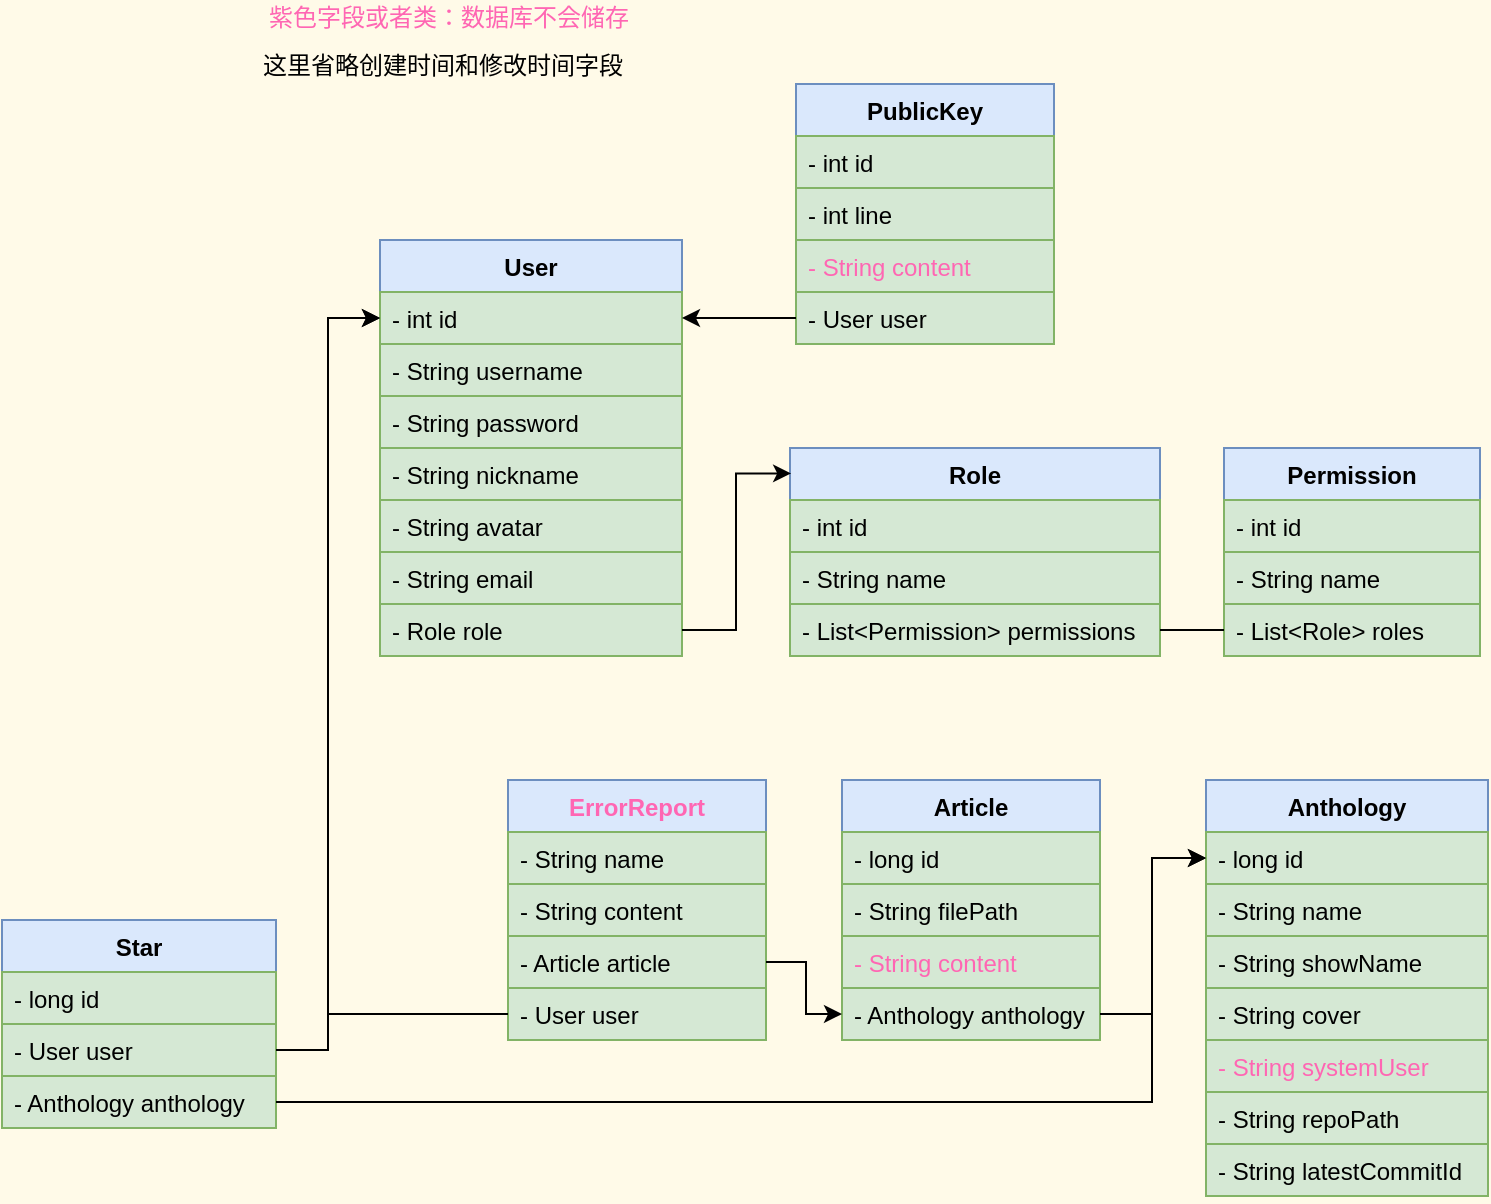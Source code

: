 <mxfile version="19.0.3" type="device" pages="2"><diagram id="wILxJ-nRCRIIZ3_zf6oz" name="类图"><mxGraphModel dx="1102" dy="677" grid="0" gridSize="10" guides="1" tooltips="1" connect="1" arrows="1" fold="1" page="0" pageScale="1" pageWidth="827" pageHeight="1169" background="#FFFAE8" math="0" shadow="0"><root><mxCell id="0"/><mxCell id="1" parent="0"/><mxCell id="WRO1GQqFH-MKX0ff_sbG-9" value="User" style="swimlane;fontStyle=1;align=center;verticalAlign=top;childLayout=stackLayout;horizontal=1;startSize=26;horizontalStack=0;resizeParent=1;resizeParentMax=0;resizeLast=0;collapsible=1;marginBottom=0;fillColor=#dae8fc;strokeColor=#6c8ebf;" parent="1" vertex="1"><mxGeometry x="263" y="176" width="151" height="208" as="geometry"/></mxCell><mxCell id="WRO1GQqFH-MKX0ff_sbG-10" value="- int id" style="text;strokeColor=#82b366;fillColor=#d5e8d4;align=left;verticalAlign=top;spacingLeft=4;spacingRight=4;overflow=hidden;rotatable=0;points=[[0,0.5],[1,0.5]];portConstraint=eastwest;" parent="WRO1GQqFH-MKX0ff_sbG-9" vertex="1"><mxGeometry y="26" width="151" height="26" as="geometry"/></mxCell><mxCell id="WRO1GQqFH-MKX0ff_sbG-12" value="- String username" style="text;strokeColor=#82b366;fillColor=#d5e8d4;align=left;verticalAlign=top;spacingLeft=4;spacingRight=4;overflow=hidden;rotatable=0;points=[[0,0.5],[1,0.5]];portConstraint=eastwest;" parent="WRO1GQqFH-MKX0ff_sbG-9" vertex="1"><mxGeometry y="52" width="151" height="26" as="geometry"/></mxCell><mxCell id="EvGXJdS2gnssmOcRnPen-53" value="- String password" style="text;strokeColor=#82b366;fillColor=#d5e8d4;align=left;verticalAlign=top;spacingLeft=4;spacingRight=4;overflow=hidden;rotatable=0;points=[[0,0.5],[1,0.5]];portConstraint=eastwest;" parent="WRO1GQqFH-MKX0ff_sbG-9" vertex="1"><mxGeometry y="78" width="151" height="26" as="geometry"/></mxCell><mxCell id="WRO1GQqFH-MKX0ff_sbG-14" value="- String nickname" style="text;strokeColor=#82b366;fillColor=#d5e8d4;align=left;verticalAlign=top;spacingLeft=4;spacingRight=4;overflow=hidden;rotatable=0;points=[[0,0.5],[1,0.5]];portConstraint=eastwest;" parent="WRO1GQqFH-MKX0ff_sbG-9" vertex="1"><mxGeometry y="104" width="151" height="26" as="geometry"/></mxCell><mxCell id="WRO1GQqFH-MKX0ff_sbG-13" value="- String avatar" style="text;strokeColor=#82b366;fillColor=#d5e8d4;align=left;verticalAlign=top;spacingLeft=4;spacingRight=4;overflow=hidden;rotatable=0;points=[[0,0.5],[1,0.5]];portConstraint=eastwest;" parent="WRO1GQqFH-MKX0ff_sbG-9" vertex="1"><mxGeometry y="130" width="151" height="26" as="geometry"/></mxCell><mxCell id="EvGXJdS2gnssmOcRnPen-19" value="- String email" style="text;strokeColor=#82b366;fillColor=#d5e8d4;align=left;verticalAlign=top;spacingLeft=4;spacingRight=4;overflow=hidden;rotatable=0;points=[[0,0.5],[1,0.5]];portConstraint=eastwest;" parent="WRO1GQqFH-MKX0ff_sbG-9" vertex="1"><mxGeometry y="156" width="151" height="26" as="geometry"/></mxCell><mxCell id="WRO1GQqFH-MKX0ff_sbG-15" value="- Role role" style="text;strokeColor=#82b366;fillColor=#d5e8d4;align=left;verticalAlign=top;spacingLeft=4;spacingRight=4;overflow=hidden;rotatable=0;points=[[0,0.5],[1,0.5]];portConstraint=eastwest;" parent="WRO1GQqFH-MKX0ff_sbG-9" vertex="1"><mxGeometry y="182" width="151" height="26" as="geometry"/></mxCell><mxCell id="EvGXJdS2gnssmOcRnPen-2" value="Role" style="swimlane;fontStyle=1;align=center;verticalAlign=top;childLayout=stackLayout;horizontal=1;startSize=26;horizontalStack=0;resizeParent=1;resizeParentMax=0;resizeLast=0;collapsible=1;marginBottom=0;fillColor=#dae8fc;strokeColor=#6c8ebf;" parent="1" vertex="1"><mxGeometry x="468" y="280" width="185" height="104" as="geometry"/></mxCell><mxCell id="EvGXJdS2gnssmOcRnPen-3" value="- int id" style="text;strokeColor=#82b366;fillColor=#d5e8d4;align=left;verticalAlign=top;spacingLeft=4;spacingRight=4;overflow=hidden;rotatable=0;points=[[0,0.5],[1,0.5]];portConstraint=eastwest;" parent="EvGXJdS2gnssmOcRnPen-2" vertex="1"><mxGeometry y="26" width="185" height="26" as="geometry"/></mxCell><mxCell id="EvGXJdS2gnssmOcRnPen-4" value="- String name" style="text;strokeColor=#82b366;fillColor=#d5e8d4;align=left;verticalAlign=top;spacingLeft=4;spacingRight=4;overflow=hidden;rotatable=0;points=[[0,0.5],[1,0.5]];portConstraint=eastwest;" parent="EvGXJdS2gnssmOcRnPen-2" vertex="1"><mxGeometry y="52" width="185" height="26" as="geometry"/></mxCell><mxCell id="EvGXJdS2gnssmOcRnPen-16" value="- List&lt;Permission&gt; permissions" style="text;strokeColor=#82b366;fillColor=#d5e8d4;align=left;verticalAlign=top;spacingLeft=4;spacingRight=4;overflow=hidden;rotatable=0;points=[[0,0.5],[1,0.5]];portConstraint=eastwest;" parent="EvGXJdS2gnssmOcRnPen-2" vertex="1"><mxGeometry y="78" width="185" height="26" as="geometry"/></mxCell><mxCell id="EvGXJdS2gnssmOcRnPen-9" value="Permission" style="swimlane;fontStyle=1;align=center;verticalAlign=top;childLayout=stackLayout;horizontal=1;startSize=26;horizontalStack=0;resizeParent=1;resizeParentMax=0;resizeLast=0;collapsible=1;marginBottom=0;fillColor=#dae8fc;strokeColor=#6c8ebf;" parent="1" vertex="1"><mxGeometry x="685" y="280" width="128" height="104" as="geometry"/></mxCell><mxCell id="EvGXJdS2gnssmOcRnPen-10" value="- int id" style="text;strokeColor=#82b366;fillColor=#d5e8d4;align=left;verticalAlign=top;spacingLeft=4;spacingRight=4;overflow=hidden;rotatable=0;points=[[0,0.5],[1,0.5]];portConstraint=eastwest;" parent="EvGXJdS2gnssmOcRnPen-9" vertex="1"><mxGeometry y="26" width="128" height="26" as="geometry"/></mxCell><mxCell id="EvGXJdS2gnssmOcRnPen-11" value="- String name" style="text;strokeColor=#82b366;fillColor=#d5e8d4;align=left;verticalAlign=top;spacingLeft=4;spacingRight=4;overflow=hidden;rotatable=0;points=[[0,0.5],[1,0.5]];portConstraint=eastwest;" parent="EvGXJdS2gnssmOcRnPen-9" vertex="1"><mxGeometry y="52" width="128" height="26" as="geometry"/></mxCell><mxCell id="EvGXJdS2gnssmOcRnPen-14" value="- List&lt;Role&gt; roles" style="text;strokeColor=#82b366;fillColor=#d5e8d4;align=left;verticalAlign=top;spacingLeft=4;spacingRight=4;overflow=hidden;rotatable=0;points=[[0,0.5],[1,0.5]];portConstraint=eastwest;" parent="EvGXJdS2gnssmOcRnPen-9" vertex="1"><mxGeometry y="78" width="128" height="26" as="geometry"/></mxCell><mxCell id="EvGXJdS2gnssmOcRnPen-17" style="edgeStyle=orthogonalEdgeStyle;rounded=0;orthogonalLoop=1;jettySize=auto;html=1;exitX=1;exitY=0.5;exitDx=0;exitDy=0;entryX=0.003;entryY=0.122;entryDx=0;entryDy=0;entryPerimeter=0;" parent="1" source="WRO1GQqFH-MKX0ff_sbG-15" target="EvGXJdS2gnssmOcRnPen-2" edge="1"><mxGeometry relative="1" as="geometry"/></mxCell><mxCell id="EvGXJdS2gnssmOcRnPen-18" style="edgeStyle=orthogonalEdgeStyle;rounded=0;orthogonalLoop=1;jettySize=auto;html=1;exitX=1;exitY=0.5;exitDx=0;exitDy=0;entryX=0;entryY=0.5;entryDx=0;entryDy=0;endArrow=none;endFill=0;" parent="1" source="EvGXJdS2gnssmOcRnPen-16" target="EvGXJdS2gnssmOcRnPen-14" edge="1"><mxGeometry relative="1" as="geometry"/></mxCell><mxCell id="EvGXJdS2gnssmOcRnPen-20" value="Article" style="swimlane;fontStyle=1;align=center;verticalAlign=top;childLayout=stackLayout;horizontal=1;startSize=26;horizontalStack=0;resizeParent=1;resizeParentMax=0;resizeLast=0;collapsible=1;marginBottom=0;fillColor=#dae8fc;strokeColor=#6c8ebf;" parent="1" vertex="1"><mxGeometry x="494" y="446" width="129" height="130" as="geometry"/></mxCell><mxCell id="EvGXJdS2gnssmOcRnPen-21" value="- long id" style="text;strokeColor=#82b366;fillColor=#d5e8d4;align=left;verticalAlign=top;spacingLeft=4;spacingRight=4;overflow=hidden;rotatable=0;points=[[0,0.5],[1,0.5]];portConstraint=eastwest;" parent="EvGXJdS2gnssmOcRnPen-20" vertex="1"><mxGeometry y="26" width="129" height="26" as="geometry"/></mxCell><mxCell id="EvGXJdS2gnssmOcRnPen-29" value="- String filePath" style="text;strokeColor=#82b366;fillColor=#d5e8d4;align=left;verticalAlign=top;spacingLeft=4;spacingRight=4;overflow=hidden;rotatable=0;points=[[0,0.5],[1,0.5]];portConstraint=eastwest;" parent="EvGXJdS2gnssmOcRnPen-20" vertex="1"><mxGeometry y="52" width="129" height="26" as="geometry"/></mxCell><mxCell id="EvGXJdS2gnssmOcRnPen-54" value="- String content" style="text;strokeColor=#82b366;fillColor=#d5e8d4;align=left;verticalAlign=top;spacingLeft=4;spacingRight=4;overflow=hidden;rotatable=0;points=[[0,0.5],[1,0.5]];portConstraint=eastwest;fontColor=#FF66B3;" parent="EvGXJdS2gnssmOcRnPen-20" vertex="1"><mxGeometry y="78" width="129" height="26" as="geometry"/></mxCell><mxCell id="EvGXJdS2gnssmOcRnPen-36" value="- Anthology anthology" style="text;strokeColor=#82b366;fillColor=#d5e8d4;align=left;verticalAlign=top;spacingLeft=4;spacingRight=4;overflow=hidden;rotatable=0;points=[[0,0.5],[1,0.5]];portConstraint=eastwest;" parent="EvGXJdS2gnssmOcRnPen-20" vertex="1"><mxGeometry y="104" width="129" height="26" as="geometry"/></mxCell><mxCell id="EvGXJdS2gnssmOcRnPen-31" value="Anthology" style="swimlane;fontStyle=1;align=center;verticalAlign=top;childLayout=stackLayout;horizontal=1;startSize=26;horizontalStack=0;resizeParent=1;resizeParentMax=0;resizeLast=0;collapsible=1;marginBottom=0;fillColor=#dae8fc;strokeColor=#6c8ebf;" parent="1" vertex="1"><mxGeometry x="676" y="446" width="141" height="208" as="geometry"/></mxCell><mxCell id="EvGXJdS2gnssmOcRnPen-32" value="- long id" style="text;strokeColor=#82b366;fillColor=#d5e8d4;align=left;verticalAlign=top;spacingLeft=4;spacingRight=4;overflow=hidden;rotatable=0;points=[[0,0.5],[1,0.5]];portConstraint=eastwest;" parent="EvGXJdS2gnssmOcRnPen-31" vertex="1"><mxGeometry y="26" width="141" height="26" as="geometry"/></mxCell><mxCell id="EvGXJdS2gnssmOcRnPen-33" value="- String name" style="text;strokeColor=#82b366;fillColor=#d5e8d4;align=left;verticalAlign=top;spacingLeft=4;spacingRight=4;overflow=hidden;rotatable=0;points=[[0,0.5],[1,0.5]];portConstraint=eastwest;" parent="EvGXJdS2gnssmOcRnPen-31" vertex="1"><mxGeometry y="52" width="141" height="26" as="geometry"/></mxCell><mxCell id="NV3eIGNlk2f-MBtnMCLc-1" value="- String showName" style="text;strokeColor=#82b366;fillColor=#d5e8d4;align=left;verticalAlign=top;spacingLeft=4;spacingRight=4;overflow=hidden;rotatable=0;points=[[0,0.5],[1,0.5]];portConstraint=eastwest;" parent="EvGXJdS2gnssmOcRnPen-31" vertex="1"><mxGeometry y="78" width="141" height="26" as="geometry"/></mxCell><mxCell id="iXWzoQddc1kPVXcZnfXH-1" value="- String cover" style="text;strokeColor=#82b366;fillColor=#d5e8d4;align=left;verticalAlign=top;spacingLeft=4;spacingRight=4;overflow=hidden;rotatable=0;points=[[0,0.5],[1,0.5]];portConstraint=eastwest;" parent="EvGXJdS2gnssmOcRnPen-31" vertex="1"><mxGeometry y="104" width="141" height="26" as="geometry"/></mxCell><mxCell id="kJeKdnBDjta2qIGIvdFC-1" value="- String systemUser" style="text;strokeColor=#82b366;fillColor=#d5e8d4;align=left;verticalAlign=top;spacingLeft=4;spacingRight=4;overflow=hidden;rotatable=0;points=[[0,0.5],[1,0.5]];portConstraint=eastwest;fontColor=#FF66B3;" vertex="1" parent="EvGXJdS2gnssmOcRnPen-31"><mxGeometry y="130" width="141" height="26" as="geometry"/></mxCell><mxCell id="EvGXJdS2gnssmOcRnPen-34" value="- String repoPath" style="text;strokeColor=#82b366;fillColor=#d5e8d4;align=left;verticalAlign=top;spacingLeft=4;spacingRight=4;overflow=hidden;rotatable=0;points=[[0,0.5],[1,0.5]];portConstraint=eastwest;" parent="EvGXJdS2gnssmOcRnPen-31" vertex="1"><mxGeometry y="156" width="141" height="26" as="geometry"/></mxCell><mxCell id="EvGXJdS2gnssmOcRnPen-35" value="- String latestCommitId" style="text;strokeColor=#82b366;fillColor=#d5e8d4;align=left;verticalAlign=top;spacingLeft=4;spacingRight=4;overflow=hidden;rotatable=0;points=[[0,0.5],[1,0.5]];portConstraint=eastwest;" parent="EvGXJdS2gnssmOcRnPen-31" vertex="1"><mxGeometry y="182" width="141" height="26" as="geometry"/></mxCell><mxCell id="EvGXJdS2gnssmOcRnPen-37" style="edgeStyle=orthogonalEdgeStyle;rounded=0;orthogonalLoop=1;jettySize=auto;html=1;exitX=1;exitY=0.5;exitDx=0;exitDy=0;entryX=0;entryY=0.5;entryDx=0;entryDy=0;endArrow=classic;endFill=1;" parent="1" source="EvGXJdS2gnssmOcRnPen-36" target="EvGXJdS2gnssmOcRnPen-32" edge="1"><mxGeometry relative="1" as="geometry"><Array as="points"><mxPoint x="649" y="563"/><mxPoint x="649" y="485"/></Array></mxGeometry></mxCell><mxCell id="EvGXJdS2gnssmOcRnPen-38" value="ErrorReport" style="swimlane;fontStyle=1;align=center;verticalAlign=top;childLayout=stackLayout;horizontal=1;startSize=26;horizontalStack=0;resizeParent=1;resizeParentMax=0;resizeLast=0;collapsible=1;marginBottom=0;fillColor=#dae8fc;strokeColor=#6c8ebf;fontColor=#FF66B3;" parent="1" vertex="1"><mxGeometry x="327" y="446" width="129" height="130" as="geometry"/></mxCell><mxCell id="EvGXJdS2gnssmOcRnPen-40" value="- String name" style="text;strokeColor=#82b366;fillColor=#d5e8d4;align=left;verticalAlign=top;spacingLeft=4;spacingRight=4;overflow=hidden;rotatable=0;points=[[0,0.5],[1,0.5]];portConstraint=eastwest;" parent="EvGXJdS2gnssmOcRnPen-38" vertex="1"><mxGeometry y="26" width="129" height="26" as="geometry"/></mxCell><mxCell id="EvGXJdS2gnssmOcRnPen-41" value="- String content" style="text;strokeColor=#82b366;fillColor=#d5e8d4;align=left;verticalAlign=top;spacingLeft=4;spacingRight=4;overflow=hidden;rotatable=0;points=[[0,0.5],[1,0.5]];portConstraint=eastwest;" parent="EvGXJdS2gnssmOcRnPen-38" vertex="1"><mxGeometry y="52" width="129" height="26" as="geometry"/></mxCell><mxCell id="EvGXJdS2gnssmOcRnPen-42" value="- Article article" style="text;strokeColor=#82b366;fillColor=#d5e8d4;align=left;verticalAlign=top;spacingLeft=4;spacingRight=4;overflow=hidden;rotatable=0;points=[[0,0.5],[1,0.5]];portConstraint=eastwest;" parent="EvGXJdS2gnssmOcRnPen-38" vertex="1"><mxGeometry y="78" width="129" height="26" as="geometry"/></mxCell><mxCell id="ndw8S7PtaUXT7GFEM1Eq-1" value="- User user" style="text;strokeColor=#82b366;fillColor=#d5e8d4;align=left;verticalAlign=top;spacingLeft=4;spacingRight=4;overflow=hidden;rotatable=0;points=[[0,0.5],[1,0.5]];portConstraint=eastwest;" parent="EvGXJdS2gnssmOcRnPen-38" vertex="1"><mxGeometry y="104" width="129" height="26" as="geometry"/></mxCell><mxCell id="EvGXJdS2gnssmOcRnPen-43" style="edgeStyle=orthogonalEdgeStyle;rounded=0;orthogonalLoop=1;jettySize=auto;html=1;exitX=1;exitY=0.5;exitDx=0;exitDy=0;entryX=0;entryY=0.5;entryDx=0;entryDy=0;endArrow=classic;endFill=1;" parent="1" source="EvGXJdS2gnssmOcRnPen-42" target="EvGXJdS2gnssmOcRnPen-36" edge="1"><mxGeometry relative="1" as="geometry"/></mxCell><mxCell id="WLKRW--15k-EWWXqYnvJ-45" value="PublicKey" style="swimlane;fontStyle=1;align=center;verticalAlign=top;childLayout=stackLayout;horizontal=1;startSize=26;horizontalStack=0;resizeParent=1;resizeParentMax=0;resizeLast=0;collapsible=1;marginBottom=0;fillColor=#dae8fc;strokeColor=#6c8ebf;" parent="1" vertex="1"><mxGeometry x="471" y="98" width="129" height="130" as="geometry"/></mxCell><mxCell id="WLKRW--15k-EWWXqYnvJ-46" value="- int id" style="text;strokeColor=#82b366;fillColor=#d5e8d4;align=left;verticalAlign=top;spacingLeft=4;spacingRight=4;overflow=hidden;rotatable=0;points=[[0,0.5],[1,0.5]];portConstraint=eastwest;" parent="WLKRW--15k-EWWXqYnvJ-45" vertex="1"><mxGeometry y="26" width="129" height="26" as="geometry"/></mxCell><mxCell id="WLKRW--15k-EWWXqYnvJ-49" value="- int line" style="text;strokeColor=#82b366;fillColor=#d5e8d4;align=left;verticalAlign=top;spacingLeft=4;spacingRight=4;overflow=hidden;rotatable=0;points=[[0,0.5],[1,0.5]];portConstraint=eastwest;" parent="WLKRW--15k-EWWXqYnvJ-45" vertex="1"><mxGeometry y="52" width="129" height="26" as="geometry"/></mxCell><mxCell id="WLKRW--15k-EWWXqYnvJ-50" value="- String content" style="text;strokeColor=#82b366;fillColor=#d5e8d4;align=left;verticalAlign=top;spacingLeft=4;spacingRight=4;overflow=hidden;rotatable=0;points=[[0,0.5],[1,0.5]];portConstraint=eastwest;fontColor=#FF66B3;" parent="WLKRW--15k-EWWXqYnvJ-45" vertex="1"><mxGeometry y="78" width="129" height="26" as="geometry"/></mxCell><mxCell id="WLKRW--15k-EWWXqYnvJ-47" value="- User user" style="text;strokeColor=#82b366;fillColor=#d5e8d4;align=left;verticalAlign=top;spacingLeft=4;spacingRight=4;overflow=hidden;rotatable=0;points=[[0,0.5],[1,0.5]];portConstraint=eastwest;" parent="WLKRW--15k-EWWXqYnvJ-45" vertex="1"><mxGeometry y="104" width="129" height="26" as="geometry"/></mxCell><mxCell id="WLKRW--15k-EWWXqYnvJ-51" style="edgeStyle=orthogonalEdgeStyle;rounded=0;orthogonalLoop=1;jettySize=auto;html=1;exitX=0;exitY=0.5;exitDx=0;exitDy=0;entryX=1;entryY=0.5;entryDx=0;entryDy=0;endArrow=classic;endFill=1;" parent="1" source="WLKRW--15k-EWWXqYnvJ-47" target="WRO1GQqFH-MKX0ff_sbG-10" edge="1"><mxGeometry relative="1" as="geometry"/></mxCell><mxCell id="WLKRW--15k-EWWXqYnvJ-52" value="紫色字段或者类：数据库不会储存" style="text;html=1;align=center;verticalAlign=middle;resizable=0;points=[];autosize=1;strokeColor=none;fillColor=none;fontColor=#FF66B3;" parent="1" vertex="1"><mxGeometry x="202" y="56" width="190" height="18" as="geometry"/></mxCell><mxCell id="lPy74XsBHY-HFz9wNdJ7-1" value="这里省略创建时间和修改时间字段" style="text;html=1;align=center;verticalAlign=middle;resizable=0;points=[];autosize=1;strokeColor=none;fillColor=none;" parent="1" vertex="1"><mxGeometry x="199" y="80" width="190" height="18" as="geometry"/></mxCell><mxCell id="S6ZEdvKxkXjEGz55FUWK-1" value="Star" style="swimlane;fontStyle=1;align=center;verticalAlign=top;childLayout=stackLayout;horizontal=1;startSize=26;horizontalStack=0;resizeParent=1;resizeParentMax=0;resizeLast=0;collapsible=1;marginBottom=0;fillColor=#dae8fc;strokeColor=#6c8ebf;" parent="1" vertex="1"><mxGeometry x="74" y="516" width="137" height="104" as="geometry"/></mxCell><mxCell id="S6ZEdvKxkXjEGz55FUWK-2" value="- long id" style="text;strokeColor=#82b366;fillColor=#d5e8d4;align=left;verticalAlign=top;spacingLeft=4;spacingRight=4;overflow=hidden;rotatable=0;points=[[0,0.5],[1,0.5]];portConstraint=eastwest;" parent="S6ZEdvKxkXjEGz55FUWK-1" vertex="1"><mxGeometry y="26" width="137" height="26" as="geometry"/></mxCell><mxCell id="S6ZEdvKxkXjEGz55FUWK-3" value="- User user" style="text;strokeColor=#82b366;fillColor=#d5e8d4;align=left;verticalAlign=top;spacingLeft=4;spacingRight=4;overflow=hidden;rotatable=0;points=[[0,0.5],[1,0.5]];portConstraint=eastwest;" parent="S6ZEdvKxkXjEGz55FUWK-1" vertex="1"><mxGeometry y="52" width="137" height="26" as="geometry"/></mxCell><mxCell id="S6ZEdvKxkXjEGz55FUWK-6" value="- Anthology anthology" style="text;strokeColor=#82b366;fillColor=#d5e8d4;align=left;verticalAlign=top;spacingLeft=4;spacingRight=4;overflow=hidden;rotatable=0;points=[[0,0.5],[1,0.5]];portConstraint=eastwest;" parent="S6ZEdvKxkXjEGz55FUWK-1" vertex="1"><mxGeometry y="78" width="137" height="26" as="geometry"/></mxCell><mxCell id="S6ZEdvKxkXjEGz55FUWK-7" style="edgeStyle=orthogonalEdgeStyle;rounded=0;orthogonalLoop=1;jettySize=auto;html=1;exitX=1;exitY=0.5;exitDx=0;exitDy=0;entryX=0;entryY=0.5;entryDx=0;entryDy=0;" parent="1" source="S6ZEdvKxkXjEGz55FUWK-3" target="WRO1GQqFH-MKX0ff_sbG-10" edge="1"><mxGeometry relative="1" as="geometry"/></mxCell><mxCell id="S6ZEdvKxkXjEGz55FUWK-8" style="edgeStyle=orthogonalEdgeStyle;rounded=0;orthogonalLoop=1;jettySize=auto;html=1;exitX=1;exitY=0.5;exitDx=0;exitDy=0;entryX=0;entryY=0.5;entryDx=0;entryDy=0;" parent="1" source="S6ZEdvKxkXjEGz55FUWK-6" target="EvGXJdS2gnssmOcRnPen-32" edge="1"><mxGeometry relative="1" as="geometry"><Array as="points"><mxPoint x="649" y="607"/><mxPoint x="649" y="485"/></Array></mxGeometry></mxCell><mxCell id="ndw8S7PtaUXT7GFEM1Eq-2" style="edgeStyle=orthogonalEdgeStyle;rounded=0;orthogonalLoop=1;jettySize=auto;html=1;exitX=0;exitY=0.5;exitDx=0;exitDy=0;entryX=0;entryY=0.5;entryDx=0;entryDy=0;" parent="1" source="ndw8S7PtaUXT7GFEM1Eq-1" target="WRO1GQqFH-MKX0ff_sbG-10" edge="1"><mxGeometry relative="1" as="geometry"><Array as="points"><mxPoint x="237" y="563"/><mxPoint x="237" y="215"/></Array></mxGeometry></mxCell></root></mxGraphModel></diagram><diagram id="JHanxzREZH7IJ0J7ykRV" name="数据库"><mxGraphModel dx="958" dy="989" grid="0" gridSize="10" guides="1" tooltips="1" connect="1" arrows="1" fold="1" page="0" pageScale="1" pageWidth="827" pageHeight="1169" background="#E3FFFC" math="0" shadow="0"><root><mxCell id="0"/><mxCell id="1" parent="0"/><mxCell id="LYIgKGGrVmpGQKhspQbY-1" value="user" style="swimlane;fontStyle=1;align=center;verticalAlign=top;childLayout=stackLayout;horizontal=1;startSize=26;horizontalStack=0;resizeParent=1;resizeParentMax=0;resizeLast=0;collapsible=1;marginBottom=0;fillColor=#e1d5e7;strokeColor=#9673a6;" parent="1" vertex="1"><mxGeometry x="333" y="49" width="186" height="208" as="geometry"/></mxCell><mxCell id="LYIgKGGrVmpGQKhspQbY-2" value="- int id" style="text;strokeColor=#d6b656;fillColor=#fff2cc;align=left;verticalAlign=top;spacingLeft=4;spacingRight=4;overflow=hidden;rotatable=0;points=[[0,0.5],[1,0.5]];portConstraint=eastwest;" parent="LYIgKGGrVmpGQKhspQbY-1" vertex="1"><mxGeometry y="26" width="186" height="26" as="geometry"/></mxCell><mxCell id="LYIgKGGrVmpGQKhspQbY-3" value="- varchar(16) username" style="text;strokeColor=#d6b656;fillColor=#fff2cc;align=left;verticalAlign=top;spacingLeft=4;spacingRight=4;overflow=hidden;rotatable=0;points=[[0,0.5],[1,0.5]];portConstraint=eastwest;" parent="LYIgKGGrVmpGQKhspQbY-1" vertex="1"><mxGeometry y="52" width="186" height="26" as="geometry"/></mxCell><mxCell id="LYIgKGGrVmpGQKhspQbY-4" value="- varchar(64) password" style="text;strokeColor=#d6b656;fillColor=#fff2cc;align=left;verticalAlign=top;spacingLeft=4;spacingRight=4;overflow=hidden;rotatable=0;points=[[0,0.5],[1,0.5]];portConstraint=eastwest;" parent="LYIgKGGrVmpGQKhspQbY-1" vertex="1"><mxGeometry y="78" width="186" height="26" as="geometry"/></mxCell><mxCell id="LYIgKGGrVmpGQKhspQbY-5" value="- varchar(32) nickname" style="text;strokeColor=#d6b656;fillColor=#fff2cc;align=left;verticalAlign=top;spacingLeft=4;spacingRight=4;overflow=hidden;rotatable=0;points=[[0,0.5],[1,0.5]];portConstraint=eastwest;" parent="LYIgKGGrVmpGQKhspQbY-1" vertex="1"><mxGeometry y="104" width="186" height="26" as="geometry"/></mxCell><mxCell id="LYIgKGGrVmpGQKhspQbY-6" value="- varchar(1024) avatar" style="text;strokeColor=#d6b656;fillColor=#fff2cc;align=left;verticalAlign=top;spacingLeft=4;spacingRight=4;overflow=hidden;rotatable=0;points=[[0,0.5],[1,0.5]];portConstraint=eastwest;" parent="LYIgKGGrVmpGQKhspQbY-1" vertex="1"><mxGeometry y="130" width="186" height="26" as="geometry"/></mxCell><mxCell id="LYIgKGGrVmpGQKhspQbY-7" value="- varchar(64) email" style="text;strokeColor=#d6b656;fillColor=#fff2cc;align=left;verticalAlign=top;spacingLeft=4;spacingRight=4;overflow=hidden;rotatable=0;points=[[0,0.5],[1,0.5]];portConstraint=eastwest;" parent="LYIgKGGrVmpGQKhspQbY-1" vertex="1"><mxGeometry y="156" width="186" height="26" as="geometry"/></mxCell><mxCell id="LYIgKGGrVmpGQKhspQbY-8" value="- int role_id" style="text;strokeColor=#d6b656;fillColor=#fff2cc;align=left;verticalAlign=top;spacingLeft=4;spacingRight=4;overflow=hidden;rotatable=0;points=[[0,0.5],[1,0.5]];portConstraint=eastwest;" parent="LYIgKGGrVmpGQKhspQbY-1" vertex="1"><mxGeometry y="182" width="186" height="26" as="geometry"/></mxCell><mxCell id="r5CsMy7z81uoZ2NrsNFu-1" value="role" style="swimlane;fontStyle=1;align=center;verticalAlign=top;childLayout=stackLayout;horizontal=1;startSize=26;horizontalStack=0;resizeParent=1;resizeParentMax=0;resizeLast=0;collapsible=1;marginBottom=0;fillColor=#e1d5e7;strokeColor=#9673a6;" parent="1" vertex="1"><mxGeometry x="562" y="112" width="129" height="78" as="geometry"/></mxCell><mxCell id="r5CsMy7z81uoZ2NrsNFu-2" value="- int id" style="text;strokeColor=#d6b656;fillColor=#fff2cc;align=left;verticalAlign=top;spacingLeft=4;spacingRight=4;overflow=hidden;rotatable=0;points=[[0,0.5],[1,0.5]];portConstraint=eastwest;" parent="r5CsMy7z81uoZ2NrsNFu-1" vertex="1"><mxGeometry y="26" width="129" height="26" as="geometry"/></mxCell><mxCell id="r5CsMy7z81uoZ2NrsNFu-3" value="- varchar(32) name" style="text;strokeColor=#d6b656;fillColor=#fff2cc;align=left;verticalAlign=top;spacingLeft=4;spacingRight=4;overflow=hidden;rotatable=0;points=[[0,0.5],[1,0.5]];portConstraint=eastwest;" parent="r5CsMy7z81uoZ2NrsNFu-1" vertex="1"><mxGeometry y="52" width="129" height="26" as="geometry"/></mxCell><mxCell id="r5CsMy7z81uoZ2NrsNFu-9" value="permission" style="swimlane;fontStyle=1;align=center;verticalAlign=top;childLayout=stackLayout;horizontal=1;startSize=26;horizontalStack=0;resizeParent=1;resizeParentMax=0;resizeLast=0;collapsible=1;marginBottom=0;fillColor=#e1d5e7;strokeColor=#9673a6;" parent="1" vertex="1"><mxGeometry x="911" y="112" width="129" height="78" as="geometry"/></mxCell><mxCell id="r5CsMy7z81uoZ2NrsNFu-10" value="- int id" style="text;strokeColor=#d6b656;fillColor=#fff2cc;align=left;verticalAlign=top;spacingLeft=4;spacingRight=4;overflow=hidden;rotatable=0;points=[[0,0.5],[1,0.5]];portConstraint=eastwest;" parent="r5CsMy7z81uoZ2NrsNFu-9" vertex="1"><mxGeometry y="26" width="129" height="26" as="geometry"/></mxCell><mxCell id="r5CsMy7z81uoZ2NrsNFu-11" value="- varchar(32) name" style="text;strokeColor=#d6b656;fillColor=#fff2cc;align=left;verticalAlign=top;spacingLeft=4;spacingRight=4;overflow=hidden;rotatable=0;points=[[0,0.5],[1,0.5]];portConstraint=eastwest;" parent="r5CsMy7z81uoZ2NrsNFu-9" vertex="1"><mxGeometry y="52" width="129" height="26" as="geometry"/></mxCell><mxCell id="r5CsMy7z81uoZ2NrsNFu-12" value="role_permission" style="swimlane;fontStyle=1;align=center;verticalAlign=top;childLayout=stackLayout;horizontal=1;startSize=26;horizontalStack=0;resizeParent=1;resizeParentMax=0;resizeLast=0;collapsible=1;marginBottom=0;fillColor=#f8cecc;strokeColor=#b85450;" parent="1" vertex="1"><mxGeometry x="732" y="112" width="129" height="78" as="geometry"/></mxCell><mxCell id="r5CsMy7z81uoZ2NrsNFu-13" value="- int role_id" style="text;strokeColor=#82b366;fillColor=#d5e8d4;align=left;verticalAlign=top;spacingLeft=4;spacingRight=4;overflow=hidden;rotatable=0;points=[[0,0.5],[1,0.5]];portConstraint=eastwest;" parent="r5CsMy7z81uoZ2NrsNFu-12" vertex="1"><mxGeometry y="26" width="129" height="26" as="geometry"/></mxCell><mxCell id="r5CsMy7z81uoZ2NrsNFu-14" value="- int permission_id" style="text;strokeColor=#82b366;fillColor=#d5e8d4;align=left;verticalAlign=top;spacingLeft=4;spacingRight=4;overflow=hidden;rotatable=0;points=[[0,0.5],[1,0.5]];portConstraint=eastwest;" parent="r5CsMy7z81uoZ2NrsNFu-12" vertex="1"><mxGeometry y="52" width="129" height="26" as="geometry"/></mxCell><mxCell id="r5CsMy7z81uoZ2NrsNFu-17" style="edgeStyle=orthogonalEdgeStyle;rounded=0;orthogonalLoop=1;jettySize=auto;html=1;exitX=1;exitY=0.5;exitDx=0;exitDy=0;entryX=0;entryY=0.5;entryDx=0;entryDy=0;fontColor=#FF66B3;endArrow=classic;endFill=1;" parent="1" source="LYIgKGGrVmpGQKhspQbY-8" target="r5CsMy7z81uoZ2NrsNFu-2" edge="1"><mxGeometry relative="1" as="geometry"/></mxCell><mxCell id="r5CsMy7z81uoZ2NrsNFu-18" value="public_key" style="swimlane;fontStyle=1;align=center;verticalAlign=top;childLayout=stackLayout;horizontal=1;startSize=26;horizontalStack=0;resizeParent=1;resizeParentMax=0;resizeLast=0;collapsible=1;marginBottom=0;fillColor=#e1d5e7;strokeColor=#9673a6;" parent="1" vertex="1"><mxGeometry x="113" y="160" width="129" height="104" as="geometry"/></mxCell><mxCell id="r5CsMy7z81uoZ2NrsNFu-19" value="- int id" style="text;strokeColor=#d6b656;fillColor=#fff2cc;align=left;verticalAlign=top;spacingLeft=4;spacingRight=4;overflow=hidden;rotatable=0;points=[[0,0.5],[1,0.5]];portConstraint=eastwest;" parent="r5CsMy7z81uoZ2NrsNFu-18" vertex="1"><mxGeometry y="26" width="129" height="26" as="geometry"/></mxCell><mxCell id="r5CsMy7z81uoZ2NrsNFu-20" value="- int line" style="text;strokeColor=#d6b656;fillColor=#fff2cc;align=left;verticalAlign=top;spacingLeft=4;spacingRight=4;overflow=hidden;rotatable=0;points=[[0,0.5],[1,0.5]];portConstraint=eastwest;" parent="r5CsMy7z81uoZ2NrsNFu-18" vertex="1"><mxGeometry y="52" width="129" height="26" as="geometry"/></mxCell><mxCell id="r5CsMy7z81uoZ2NrsNFu-21" value="- int user_id" style="text;strokeColor=#d6b656;fillColor=#fff2cc;align=left;verticalAlign=top;spacingLeft=4;spacingRight=4;overflow=hidden;rotatable=0;points=[[0,0.5],[1,0.5]];portConstraint=eastwest;" parent="r5CsMy7z81uoZ2NrsNFu-18" vertex="1"><mxGeometry y="78" width="129" height="26" as="geometry"/></mxCell><mxCell id="r5CsMy7z81uoZ2NrsNFu-22" style="edgeStyle=orthogonalEdgeStyle;rounded=0;orthogonalLoop=1;jettySize=auto;html=1;exitX=1;exitY=0.5;exitDx=0;exitDy=0;fontColor=#FF66B3;endArrow=classic;endFill=1;entryX=0;entryY=0.5;entryDx=0;entryDy=0;" parent="1" source="r5CsMy7z81uoZ2NrsNFu-21" target="LYIgKGGrVmpGQKhspQbY-2" edge="1"><mxGeometry relative="1" as="geometry"><mxPoint x="480" y="327" as="targetPoint"/></mxGeometry></mxCell><mxCell id="r5CsMy7z81uoZ2NrsNFu-24" value="article" style="swimlane;fontStyle=1;align=center;verticalAlign=top;childLayout=stackLayout;horizontal=1;startSize=26;horizontalStack=0;resizeParent=1;resizeParentMax=0;resizeLast=0;collapsible=1;marginBottom=0;fillColor=#e1d5e7;strokeColor=#9673a6;" parent="1" vertex="1"><mxGeometry x="369" y="295" width="144" height="104" as="geometry"/></mxCell><mxCell id="r5CsMy7z81uoZ2NrsNFu-25" value="- bigint id" style="text;strokeColor=#d6b656;fillColor=#fff2cc;align=left;verticalAlign=top;spacingLeft=4;spacingRight=4;overflow=hidden;rotatable=0;points=[[0,0.5],[1,0.5]];portConstraint=eastwest;" parent="r5CsMy7z81uoZ2NrsNFu-24" vertex="1"><mxGeometry y="26" width="144" height="26" as="geometry"/></mxCell><mxCell id="r5CsMy7z81uoZ2NrsNFu-26" value="- varchar(2048) file_path" style="text;strokeColor=#d6b656;fillColor=#fff2cc;align=left;verticalAlign=top;spacingLeft=4;spacingRight=4;overflow=hidden;rotatable=0;points=[[0,0.5],[1,0.5]];portConstraint=eastwest;" parent="r5CsMy7z81uoZ2NrsNFu-24" vertex="1"><mxGeometry y="52" width="144" height="26" as="geometry"/></mxCell><mxCell id="r5CsMy7z81uoZ2NrsNFu-27" value="- bigint anthology_id" style="text;strokeColor=#d6b656;fillColor=#fff2cc;align=left;verticalAlign=top;spacingLeft=4;spacingRight=4;overflow=hidden;rotatable=0;points=[[0,0.5],[1,0.5]];portConstraint=eastwest;" parent="r5CsMy7z81uoZ2NrsNFu-24" vertex="1"><mxGeometry y="78" width="144" height="26" as="geometry"/></mxCell><mxCell id="r5CsMy7z81uoZ2NrsNFu-28" value="anthology" style="swimlane;fontStyle=1;align=center;verticalAlign=top;childLayout=stackLayout;horizontal=1;startSize=26;horizontalStack=0;resizeParent=1;resizeParentMax=0;resizeLast=0;collapsible=1;marginBottom=0;fillColor=#e1d5e7;strokeColor=#9673a6;" parent="1" vertex="1"><mxGeometry x="562" y="282" width="177.5" height="182" as="geometry"/></mxCell><mxCell id="r5CsMy7z81uoZ2NrsNFu-29" value="- bigint id" style="text;strokeColor=#d6b656;fillColor=#fff2cc;align=left;verticalAlign=top;spacingLeft=4;spacingRight=4;overflow=hidden;rotatable=0;points=[[0,0.5],[1,0.5]];portConstraint=eastwest;" parent="r5CsMy7z81uoZ2NrsNFu-28" vertex="1"><mxGeometry y="26" width="177.5" height="26" as="geometry"/></mxCell><mxCell id="r5CsMy7z81uoZ2NrsNFu-33" value="- varchar(64) name" style="text;strokeColor=#d6b656;fillColor=#fff2cc;align=left;verticalAlign=top;spacingLeft=4;spacingRight=4;overflow=hidden;rotatable=0;points=[[0,0.5],[1,0.5]];portConstraint=eastwest;" parent="r5CsMy7z81uoZ2NrsNFu-28" vertex="1"><mxGeometry y="52" width="177.5" height="26" as="geometry"/></mxCell><mxCell id="KTrHuUMu-7FGgshHTW_8-1" value="- varchar(64) show_name" style="text;strokeColor=#d6b656;fillColor=#fff2cc;align=left;verticalAlign=top;spacingLeft=4;spacingRight=4;overflow=hidden;rotatable=0;points=[[0,0.5],[1,0.5]];portConstraint=eastwest;" vertex="1" parent="r5CsMy7z81uoZ2NrsNFu-28"><mxGeometry y="78" width="177.5" height="26" as="geometry"/></mxCell><mxCell id="s-O_5oLlW_M4nHjRaqBY-1" value="- varchar(1024) cover" style="text;strokeColor=#d6b656;fillColor=#fff2cc;align=left;verticalAlign=top;spacingLeft=4;spacingRight=4;overflow=hidden;rotatable=0;points=[[0,0.5],[1,0.5]];portConstraint=eastwest;" parent="r5CsMy7z81uoZ2NrsNFu-28" vertex="1"><mxGeometry y="104" width="177.5" height="26" as="geometry"/></mxCell><mxCell id="r5CsMy7z81uoZ2NrsNFu-30" value="- varchar(2048) repo_path" style="text;strokeColor=#d6b656;fillColor=#fff2cc;align=left;verticalAlign=top;spacingLeft=4;spacingRight=4;overflow=hidden;rotatable=0;points=[[0,0.5],[1,0.5]];portConstraint=eastwest;" parent="r5CsMy7z81uoZ2NrsNFu-28" vertex="1"><mxGeometry y="130" width="177.5" height="26" as="geometry"/></mxCell><mxCell id="r5CsMy7z81uoZ2NrsNFu-31" value="- varchar(40) latest_commit_id" style="text;strokeColor=#d6b656;fillColor=#fff2cc;align=left;verticalAlign=top;spacingLeft=4;spacingRight=4;overflow=hidden;rotatable=0;points=[[0,0.5],[1,0.5]];portConstraint=eastwest;" parent="r5CsMy7z81uoZ2NrsNFu-28" vertex="1"><mxGeometry y="156" width="177.5" height="26" as="geometry"/></mxCell><mxCell id="r5CsMy7z81uoZ2NrsNFu-32" style="edgeStyle=orthogonalEdgeStyle;rounded=0;orthogonalLoop=1;jettySize=auto;html=1;exitX=1;exitY=0.5;exitDx=0;exitDy=0;entryX=0;entryY=0.5;entryDx=0;entryDy=0;fontColor=#FF66B3;endArrow=classic;endFill=1;" parent="1" source="r5CsMy7z81uoZ2NrsNFu-27" target="r5CsMy7z81uoZ2NrsNFu-29" edge="1"><mxGeometry relative="1" as="geometry"/></mxCell><mxCell id="r5CsMy7z81uoZ2NrsNFu-34" value="&lt;font color=&quot;#000000&quot;&gt;int采用自增id，bigint采用雪花id&lt;/font&gt;" style="text;html=1;align=center;verticalAlign=middle;resizable=0;points=[];autosize=1;strokeColor=none;fillColor=none;fontColor=#FF66B3;" parent="1" vertex="1"><mxGeometry x="105" y="-100" width="178" height="18" as="geometry"/></mxCell><mxCell id="WJaGrRt8w3W83KqoRpix-1" style="edgeStyle=orthogonalEdgeStyle;rounded=0;orthogonalLoop=1;jettySize=auto;html=1;exitX=0;exitY=0.5;exitDx=0;exitDy=0;entryX=1;entryY=0.5;entryDx=0;entryDy=0;" parent="1" source="r5CsMy7z81uoZ2NrsNFu-13" target="r5CsMy7z81uoZ2NrsNFu-1" edge="1"><mxGeometry relative="1" as="geometry"/></mxCell><mxCell id="WJaGrRt8w3W83KqoRpix-2" style="edgeStyle=orthogonalEdgeStyle;rounded=0;orthogonalLoop=1;jettySize=auto;html=1;exitX=1;exitY=0.5;exitDx=0;exitDy=0;" parent="1" source="r5CsMy7z81uoZ2NrsNFu-14" target="r5CsMy7z81uoZ2NrsNFu-11" edge="1"><mxGeometry relative="1" as="geometry"/></mxCell><mxCell id="KaKs99cgZU0GaaAdnNEj-1" value="这里省略创建时间和修改时间字段" style="text;html=1;align=center;verticalAlign=middle;resizable=0;points=[];autosize=1;strokeColor=none;fillColor=none;" parent="1" vertex="1"><mxGeometry x="96" y="-78" width="190" height="18" as="geometry"/></mxCell><mxCell id="LULFnapiilHGDdqN_mxW-1" value="star" style="swimlane;fontStyle=1;align=center;verticalAlign=top;childLayout=stackLayout;horizontal=1;startSize=26;horizontalStack=0;resizeParent=1;resizeParentMax=0;resizeLast=0;collapsible=1;marginBottom=0;fillColor=#e1d5e7;strokeColor=#9673a6;" vertex="1" parent="1"><mxGeometry x="117" y="381" width="144" height="104" as="geometry"/></mxCell><mxCell id="LULFnapiilHGDdqN_mxW-2" value="- bigint id" style="text;strokeColor=#d6b656;fillColor=#fff2cc;align=left;verticalAlign=top;spacingLeft=4;spacingRight=4;overflow=hidden;rotatable=0;points=[[0,0.5],[1,0.5]];portConstraint=eastwest;" vertex="1" parent="LULFnapiilHGDdqN_mxW-1"><mxGeometry y="26" width="144" height="26" as="geometry"/></mxCell><mxCell id="LULFnapiilHGDdqN_mxW-3" value="- int user_id" style="text;strokeColor=#d6b656;fillColor=#fff2cc;align=left;verticalAlign=top;spacingLeft=4;spacingRight=4;overflow=hidden;rotatable=0;points=[[0,0.5],[1,0.5]];portConstraint=eastwest;" vertex="1" parent="LULFnapiilHGDdqN_mxW-1"><mxGeometry y="52" width="144" height="26" as="geometry"/></mxCell><mxCell id="LULFnapiilHGDdqN_mxW-4" value="- bigint anthology_id" style="text;strokeColor=#d6b656;fillColor=#fff2cc;align=left;verticalAlign=top;spacingLeft=4;spacingRight=4;overflow=hidden;rotatable=0;points=[[0,0.5],[1,0.5]];portConstraint=eastwest;" vertex="1" parent="LULFnapiilHGDdqN_mxW-1"><mxGeometry y="78" width="144" height="26" as="geometry"/></mxCell><mxCell id="pq91Jy5J1E7uNbLlEQXV-1" style="edgeStyle=orthogonalEdgeStyle;rounded=0;orthogonalLoop=1;jettySize=auto;html=1;exitX=1;exitY=0.5;exitDx=0;exitDy=0;entryX=0;entryY=0.5;entryDx=0;entryDy=0;" edge="1" parent="1" source="LULFnapiilHGDdqN_mxW-3" target="LYIgKGGrVmpGQKhspQbY-2"><mxGeometry relative="1" as="geometry"><Array as="points"><mxPoint x="288" y="446"/><mxPoint x="288" y="88"/></Array></mxGeometry></mxCell><mxCell id="pq91Jy5J1E7uNbLlEQXV-2" style="edgeStyle=orthogonalEdgeStyle;rounded=0;orthogonalLoop=1;jettySize=auto;html=1;exitX=1;exitY=0.5;exitDx=0;exitDy=0;entryX=0;entryY=0.25;entryDx=0;entryDy=0;" edge="1" parent="1" source="LULFnapiilHGDdqN_mxW-4" target="r5CsMy7z81uoZ2NrsNFu-28"><mxGeometry relative="1" as="geometry"><Array as="points"><mxPoint x="538" y="472"/><mxPoint x="538" y="321"/></Array></mxGeometry></mxCell></root></mxGraphModel></diagram></mxfile>